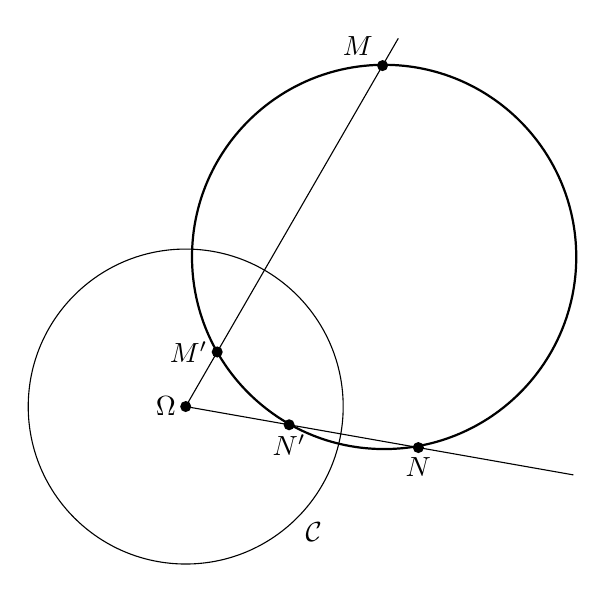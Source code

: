 \begin{tikzpicture}[scale=2]

      \draw (0,0) circle (1);


      \draw[thin] (0,0)--(60:2.7);
      \draw[thin] (0,0)--(-10:2.5);    

       \node at (0,0) [left] {$\Omega$};    
       \fill (0,0) circle (1pt);

       \node at (0.7,-0.8) [right] {$\mathcal{C}$};    

      % a la main
      \draw[thick] (1.26,0.95) circle (1.22); 


       \fill (60:2.5) circle (1pt);
       \node at (60:2.5) [above left] {$M$};

       \fill (60:1/2.5) circle (1pt);
       \node at (60:1/2.5) [left] {$M'$};


       \fill (-10:1.5) circle (1pt);
       \node at (-10:1.5) [below] {$N$};

       \fill (-10:1/1.5) circle (1pt);
       \node at (-10:1/1.5) [below] {$N'$};

      
\end{tikzpicture}
